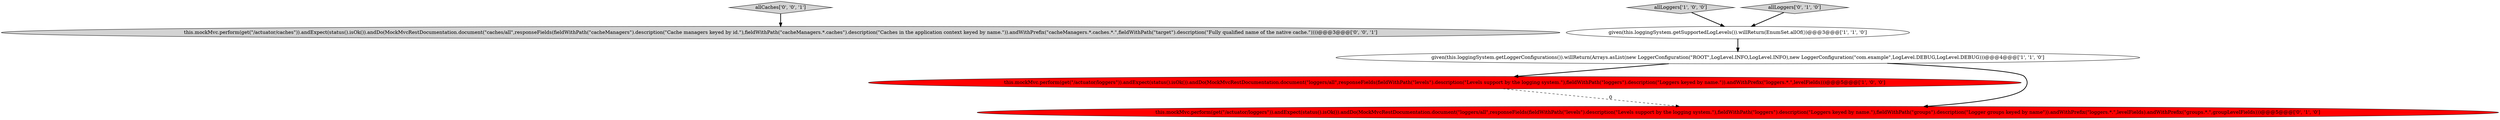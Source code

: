 digraph {
6 [style = filled, label = "this.mockMvc.perform(get(\"/actuator/caches\")).andExpect(status().isOk()).andDo(MockMvcRestDocumentation.document(\"caches/all\",responseFields(fieldWithPath(\"cacheManagers\").description(\"Cache managers keyed by id.\"),fieldWithPath(\"cacheManagers.*.caches\").description(\"Caches in the application context keyed by name.\")).andWithPrefix(\"cacheManagers.*.caches.*.\",fieldWithPath(\"target\").description(\"Fully qualified name of the native cache.\"))))@@@3@@@['0', '0', '1']", fillcolor = lightgray, shape = ellipse image = "AAA0AAABBB3BBB"];
0 [style = filled, label = "allLoggers['1', '0', '0']", fillcolor = lightgray, shape = diamond image = "AAA0AAABBB1BBB"];
1 [style = filled, label = "given(this.loggingSystem.getSupportedLogLevels()).willReturn(EnumSet.allOf())@@@3@@@['1', '1', '0']", fillcolor = white, shape = ellipse image = "AAA0AAABBB1BBB"];
2 [style = filled, label = "given(this.loggingSystem.getLoggerConfigurations()).willReturn(Arrays.asList(new LoggerConfiguration(\"ROOT\",LogLevel.INFO,LogLevel.INFO),new LoggerConfiguration(\"com.example\",LogLevel.DEBUG,LogLevel.DEBUG)))@@@4@@@['1', '1', '0']", fillcolor = white, shape = ellipse image = "AAA0AAABBB1BBB"];
7 [style = filled, label = "allCaches['0', '0', '1']", fillcolor = lightgray, shape = diamond image = "AAA0AAABBB3BBB"];
3 [style = filled, label = "this.mockMvc.perform(get(\"/actuator/loggers\")).andExpect(status().isOk()).andDo(MockMvcRestDocumentation.document(\"loggers/all\",responseFields(fieldWithPath(\"levels\").description(\"Levels support by the logging system.\"),fieldWithPath(\"loggers\").description(\"Loggers keyed by name.\")).andWithPrefix(\"loggers.*.\",levelFields)))@@@5@@@['1', '0', '0']", fillcolor = red, shape = ellipse image = "AAA1AAABBB1BBB"];
5 [style = filled, label = "allLoggers['0', '1', '0']", fillcolor = lightgray, shape = diamond image = "AAA0AAABBB2BBB"];
4 [style = filled, label = "this.mockMvc.perform(get(\"/actuator/loggers\")).andExpect(status().isOk()).andDo(MockMvcRestDocumentation.document(\"loggers/all\",responseFields(fieldWithPath(\"levels\").description(\"Levels support by the logging system.\"),fieldWithPath(\"loggers\").description(\"Loggers keyed by name.\"),fieldWithPath(\"groups\").description(\"Logger groups keyed by name\")).andWithPrefix(\"loggers.*.\",levelFields).andWithPrefix(\"groups.*.\",groupLevelFields)))@@@5@@@['0', '1', '0']", fillcolor = red, shape = ellipse image = "AAA1AAABBB2BBB"];
5->1 [style = bold, label=""];
1->2 [style = bold, label=""];
7->6 [style = bold, label=""];
3->4 [style = dashed, label="0"];
2->4 [style = bold, label=""];
0->1 [style = bold, label=""];
2->3 [style = bold, label=""];
}
